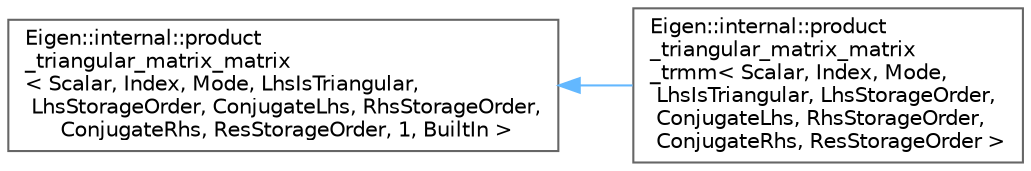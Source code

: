 digraph "Graphical Class Hierarchy"
{
 // LATEX_PDF_SIZE
  bgcolor="transparent";
  edge [fontname=Helvetica,fontsize=10,labelfontname=Helvetica,labelfontsize=10];
  node [fontname=Helvetica,fontsize=10,shape=box,height=0.2,width=0.4];
  rankdir="LR";
  Node0 [id="Node000000",label="Eigen::internal::product\l_triangular_matrix_matrix\l\< Scalar, Index, Mode, LhsIsTriangular,\l LhsStorageOrder, ConjugateLhs, RhsStorageOrder,\l ConjugateRhs, ResStorageOrder, 1, BuiltIn \>",height=0.2,width=0.4,color="grey40", fillcolor="white", style="filled",URL="$structEigen_1_1internal_1_1product__triangular__matrix__matrix.html",tooltip=" "];
  Node0 -> Node1 [id="edge983_Node000000_Node000001",dir="back",color="steelblue1",style="solid",tooltip=" "];
  Node1 [id="Node000001",label="Eigen::internal::product\l_triangular_matrix_matrix\l_trmm\< Scalar, Index, Mode,\l LhsIsTriangular, LhsStorageOrder,\l ConjugateLhs, RhsStorageOrder,\l ConjugateRhs, ResStorageOrder \>",height=0.2,width=0.4,color="grey40", fillcolor="white", style="filled",URL="$structEigen_1_1internal_1_1product__triangular__matrix__matrix__trmm.html",tooltip=" "];
}
